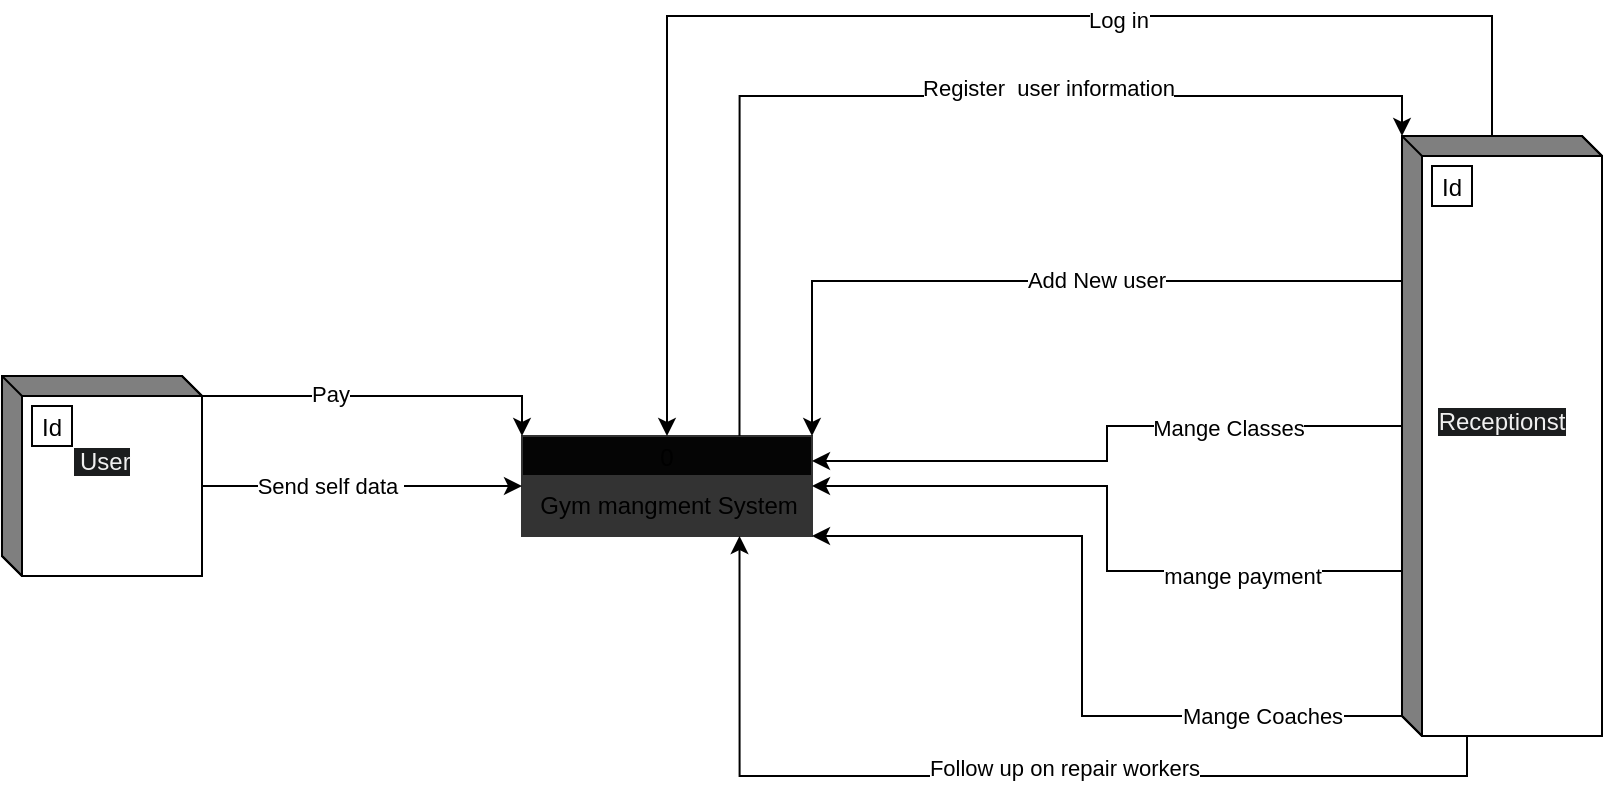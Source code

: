 <mxfile version="24.0.4" type="device">
  <diagram name="Page-1" id="KzT64n4qKognl3vEWksE">
    <mxGraphModel dx="1050" dy="669" grid="1" gridSize="10" guides="1" tooltips="1" connect="1" arrows="1" fold="1" page="1" pageScale="1" pageWidth="850" pageHeight="1100" math="0" shadow="0">
      <root>
        <mxCell id="0" />
        <mxCell id="1" parent="0" />
        <mxCell id="y-cUxIOixDBZ1llP2Dbh-1" value="0" style="swimlane;fontStyle=0;childLayout=stackLayout;horizontal=1;startSize=20;fillColor=#050505;horizontalStack=0;resizeParent=1;resizeParentMax=0;resizeLast=0;collapsible=0;marginBottom=0;swimlaneFillColor=#333333;strokeColor=#333333;" vertex="1" parent="1">
          <mxGeometry x="380" y="240" width="145" height="50" as="geometry" />
        </mxCell>
        <mxCell id="y-cUxIOixDBZ1llP2Dbh-2" value="Gym mangment System" style="text;html=1;align=center;verticalAlign=middle;resizable=0;points=[];autosize=1;strokeColor=none;fillColor=none;" vertex="1" parent="y-cUxIOixDBZ1llP2Dbh-1">
          <mxGeometry y="20" width="145" height="30" as="geometry" />
        </mxCell>
        <mxCell id="y-cUxIOixDBZ1llP2Dbh-10" style="edgeStyle=orthogonalEdgeStyle;rounded=0;orthogonalLoop=1;jettySize=auto;html=1;exitX=0;exitY=0;exitDx=100;exitDy=55;exitPerimeter=0;entryX=0;entryY=0.5;entryDx=0;entryDy=0;" edge="1" parent="1" source="y-cUxIOixDBZ1llP2Dbh-5" target="y-cUxIOixDBZ1llP2Dbh-1">
          <mxGeometry relative="1" as="geometry" />
        </mxCell>
        <mxCell id="y-cUxIOixDBZ1llP2Dbh-11" value="Send self data&amp;nbsp;" style="edgeLabel;html=1;align=center;verticalAlign=middle;resizable=0;points=[];" vertex="1" connectable="0" parent="y-cUxIOixDBZ1llP2Dbh-10">
          <mxGeometry x="-0.205" relative="1" as="geometry">
            <mxPoint as="offset" />
          </mxGeometry>
        </mxCell>
        <mxCell id="y-cUxIOixDBZ1llP2Dbh-12" style="edgeStyle=orthogonalEdgeStyle;rounded=0;orthogonalLoop=1;jettySize=auto;html=1;exitX=0;exitY=0;exitDx=100;exitDy=10;exitPerimeter=0;entryX=0;entryY=0;entryDx=0;entryDy=0;" edge="1" parent="1" source="y-cUxIOixDBZ1llP2Dbh-5" target="y-cUxIOixDBZ1llP2Dbh-1">
          <mxGeometry relative="1" as="geometry" />
        </mxCell>
        <mxCell id="y-cUxIOixDBZ1llP2Dbh-13" value="Pay" style="edgeLabel;html=1;align=center;verticalAlign=middle;resizable=0;points=[];" vertex="1" connectable="0" parent="y-cUxIOixDBZ1llP2Dbh-12">
          <mxGeometry x="-0.293" y="1" relative="1" as="geometry">
            <mxPoint as="offset" />
          </mxGeometry>
        </mxCell>
        <mxCell id="y-cUxIOixDBZ1llP2Dbh-5" value="&#xa;&lt;span style=&quot;color: rgb(240, 240, 240); font-family: Helvetica; font-size: 12px; font-style: normal; font-variant-ligatures: normal; font-variant-caps: normal; font-weight: 400; letter-spacing: normal; orphans: 2; text-align: center; text-indent: 0px; text-transform: none; widows: 2; word-spacing: 0px; -webkit-text-stroke-width: 0px; white-space: normal; background-color: rgb(27, 29, 30); text-decoration-thickness: initial; text-decoration-style: initial; text-decoration-color: initial; display: inline !important; float: none;&quot;&gt;&amp;nbsp;User&lt;/span&gt;&#xa;&#xa;" style="html=1;dashed=0;whiteSpace=wrap;shape=mxgraph.dfd.externalEntity" vertex="1" parent="1">
          <mxGeometry x="120" y="210" width="100" height="100" as="geometry" />
        </mxCell>
        <mxCell id="y-cUxIOixDBZ1llP2Dbh-6" value="Id" style="autosize=1;part=1;resizable=0;strokeColor=inherit;fillColor=inherit;gradientColor=inherit;" vertex="1" parent="y-cUxIOixDBZ1llP2Dbh-5">
          <mxGeometry width="20" height="20" relative="1" as="geometry">
            <mxPoint x="15" y="15" as="offset" />
          </mxGeometry>
        </mxCell>
        <mxCell id="y-cUxIOixDBZ1llP2Dbh-21" style="edgeStyle=orthogonalEdgeStyle;rounded=0;orthogonalLoop=1;jettySize=auto;html=1;exitX=0;exitY=0;exitDx=45;exitDy=0;exitPerimeter=0;entryX=0.5;entryY=0;entryDx=0;entryDy=0;" edge="1" parent="1" source="y-cUxIOixDBZ1llP2Dbh-7" target="y-cUxIOixDBZ1llP2Dbh-1">
          <mxGeometry relative="1" as="geometry">
            <Array as="points">
              <mxPoint x="865" y="30" />
              <mxPoint x="453" y="30" />
            </Array>
          </mxGeometry>
        </mxCell>
        <mxCell id="y-cUxIOixDBZ1llP2Dbh-22" value="Log in" style="edgeLabel;html=1;align=center;verticalAlign=middle;resizable=0;points=[];" vertex="1" connectable="0" parent="y-cUxIOixDBZ1llP2Dbh-21">
          <mxGeometry x="-0.275" y="2" relative="1" as="geometry">
            <mxPoint as="offset" />
          </mxGeometry>
        </mxCell>
        <mxCell id="y-cUxIOixDBZ1llP2Dbh-46" style="edgeStyle=orthogonalEdgeStyle;rounded=0;orthogonalLoop=1;jettySize=auto;html=1;exitX=0;exitY=0;exitDx=0;exitDy=72.5;exitPerimeter=0;entryX=1;entryY=0;entryDx=0;entryDy=0;" edge="1" parent="1" source="y-cUxIOixDBZ1llP2Dbh-7" target="y-cUxIOixDBZ1llP2Dbh-1">
          <mxGeometry relative="1" as="geometry" />
        </mxCell>
        <mxCell id="y-cUxIOixDBZ1llP2Dbh-48" value="Add New user" style="edgeLabel;html=1;align=center;verticalAlign=middle;resizable=0;points=[];" vertex="1" connectable="0" parent="y-cUxIOixDBZ1llP2Dbh-46">
          <mxGeometry x="-0.177" y="-1" relative="1" as="geometry">
            <mxPoint as="offset" />
          </mxGeometry>
        </mxCell>
        <mxCell id="y-cUxIOixDBZ1llP2Dbh-49" style="edgeStyle=orthogonalEdgeStyle;rounded=0;orthogonalLoop=1;jettySize=auto;html=1;exitX=0;exitY=0;exitDx=0;exitDy=145;exitPerimeter=0;entryX=1;entryY=0.25;entryDx=0;entryDy=0;" edge="1" parent="1" source="y-cUxIOixDBZ1llP2Dbh-7" target="y-cUxIOixDBZ1llP2Dbh-1">
          <mxGeometry relative="1" as="geometry" />
        </mxCell>
        <mxCell id="y-cUxIOixDBZ1llP2Dbh-50" value="Mange Classes" style="edgeLabel;html=1;align=center;verticalAlign=middle;resizable=0;points=[];" vertex="1" connectable="0" parent="y-cUxIOixDBZ1llP2Dbh-49">
          <mxGeometry x="-0.439" y="1" relative="1" as="geometry">
            <mxPoint as="offset" />
          </mxGeometry>
        </mxCell>
        <mxCell id="y-cUxIOixDBZ1llP2Dbh-51" style="edgeStyle=orthogonalEdgeStyle;rounded=0;orthogonalLoop=1;jettySize=auto;html=1;exitX=0;exitY=0;exitDx=0;exitDy=217.5;exitPerimeter=0;entryX=1;entryY=0.5;entryDx=0;entryDy=0;" edge="1" parent="1" source="y-cUxIOixDBZ1llP2Dbh-7" target="y-cUxIOixDBZ1llP2Dbh-1">
          <mxGeometry relative="1" as="geometry" />
        </mxCell>
        <mxCell id="y-cUxIOixDBZ1llP2Dbh-52" value="mange payment" style="edgeLabel;html=1;align=center;verticalAlign=middle;resizable=0;points=[];" vertex="1" connectable="0" parent="y-cUxIOixDBZ1llP2Dbh-51">
          <mxGeometry x="-0.522" y="2" relative="1" as="geometry">
            <mxPoint as="offset" />
          </mxGeometry>
        </mxCell>
        <mxCell id="y-cUxIOixDBZ1llP2Dbh-53" style="edgeStyle=orthogonalEdgeStyle;rounded=0;orthogonalLoop=1;jettySize=auto;html=1;exitX=0;exitY=0;exitDx=0;exitDy=290;exitPerimeter=0;entryX=1;entryY=1;entryDx=0;entryDy=0;" edge="1" parent="1" source="y-cUxIOixDBZ1llP2Dbh-7" target="y-cUxIOixDBZ1llP2Dbh-1">
          <mxGeometry relative="1" as="geometry">
            <Array as="points">
              <mxPoint x="660" y="380" />
              <mxPoint x="660" y="290" />
            </Array>
          </mxGeometry>
        </mxCell>
        <mxCell id="y-cUxIOixDBZ1llP2Dbh-55" value="Mange Coaches" style="edgeLabel;html=1;align=center;verticalAlign=middle;resizable=0;points=[];" vertex="1" connectable="0" parent="y-cUxIOixDBZ1llP2Dbh-53">
          <mxGeometry x="-0.633" relative="1" as="geometry">
            <mxPoint as="offset" />
          </mxGeometry>
        </mxCell>
        <mxCell id="y-cUxIOixDBZ1llP2Dbh-56" style="edgeStyle=orthogonalEdgeStyle;rounded=0;orthogonalLoop=1;jettySize=auto;html=1;exitX=0;exitY=0;exitDx=32.5;exitDy=300;exitPerimeter=0;entryX=0.75;entryY=1;entryDx=0;entryDy=0;" edge="1" parent="1" source="y-cUxIOixDBZ1llP2Dbh-7" target="y-cUxIOixDBZ1llP2Dbh-1">
          <mxGeometry relative="1" as="geometry" />
        </mxCell>
        <mxCell id="y-cUxIOixDBZ1llP2Dbh-57" value="Follow up on repair workers" style="edgeLabel;html=1;align=center;verticalAlign=middle;resizable=0;points=[];" vertex="1" connectable="0" parent="y-cUxIOixDBZ1llP2Dbh-56">
          <mxGeometry x="-0.118" y="-4" relative="1" as="geometry">
            <mxPoint as="offset" />
          </mxGeometry>
        </mxCell>
        <mxCell id="y-cUxIOixDBZ1llP2Dbh-7" value="&#xa;&lt;span style=&quot;color: rgb(240, 240, 240); font-family: Helvetica; font-size: 12px; font-style: normal; font-variant-ligatures: normal; font-variant-caps: normal; font-weight: 400; letter-spacing: normal; orphans: 2; text-align: center; text-indent: 0px; text-transform: none; widows: 2; word-spacing: 0px; -webkit-text-stroke-width: 0px; white-space: normal; background-color: rgb(27, 29, 30); text-decoration-thickness: initial; text-decoration-style: initial; text-decoration-color: initial; display: inline !important; float: none;&quot;&gt;Receptionst&lt;/span&gt;&#xa;&#xa;" style="html=1;dashed=0;whiteSpace=wrap;shape=mxgraph.dfd.externalEntity" vertex="1" parent="1">
          <mxGeometry x="820" y="90" width="100" height="300" as="geometry" />
        </mxCell>
        <mxCell id="y-cUxIOixDBZ1llP2Dbh-8" value="Id" style="autosize=1;part=1;resizable=0;strokeColor=inherit;fillColor=inherit;gradientColor=inherit;" vertex="1" parent="y-cUxIOixDBZ1llP2Dbh-7">
          <mxGeometry width="20" height="20" relative="1" as="geometry">
            <mxPoint x="15" y="15" as="offset" />
          </mxGeometry>
        </mxCell>
        <mxCell id="y-cUxIOixDBZ1llP2Dbh-30" style="edgeStyle=orthogonalEdgeStyle;rounded=0;orthogonalLoop=1;jettySize=auto;html=1;exitX=0.75;exitY=0;exitDx=0;exitDy=0;entryX=0;entryY=0;entryDx=0;entryDy=0;entryPerimeter=0;" edge="1" parent="1" source="y-cUxIOixDBZ1llP2Dbh-1" target="y-cUxIOixDBZ1llP2Dbh-7">
          <mxGeometry relative="1" as="geometry" />
        </mxCell>
        <mxCell id="y-cUxIOixDBZ1llP2Dbh-31" value="Register&amp;nbsp; user information" style="edgeLabel;html=1;align=center;verticalAlign=middle;resizable=0;points=[];" vertex="1" connectable="0" parent="y-cUxIOixDBZ1llP2Dbh-30">
          <mxGeometry x="0.242" y="4" relative="1" as="geometry">
            <mxPoint as="offset" />
          </mxGeometry>
        </mxCell>
      </root>
    </mxGraphModel>
  </diagram>
</mxfile>
